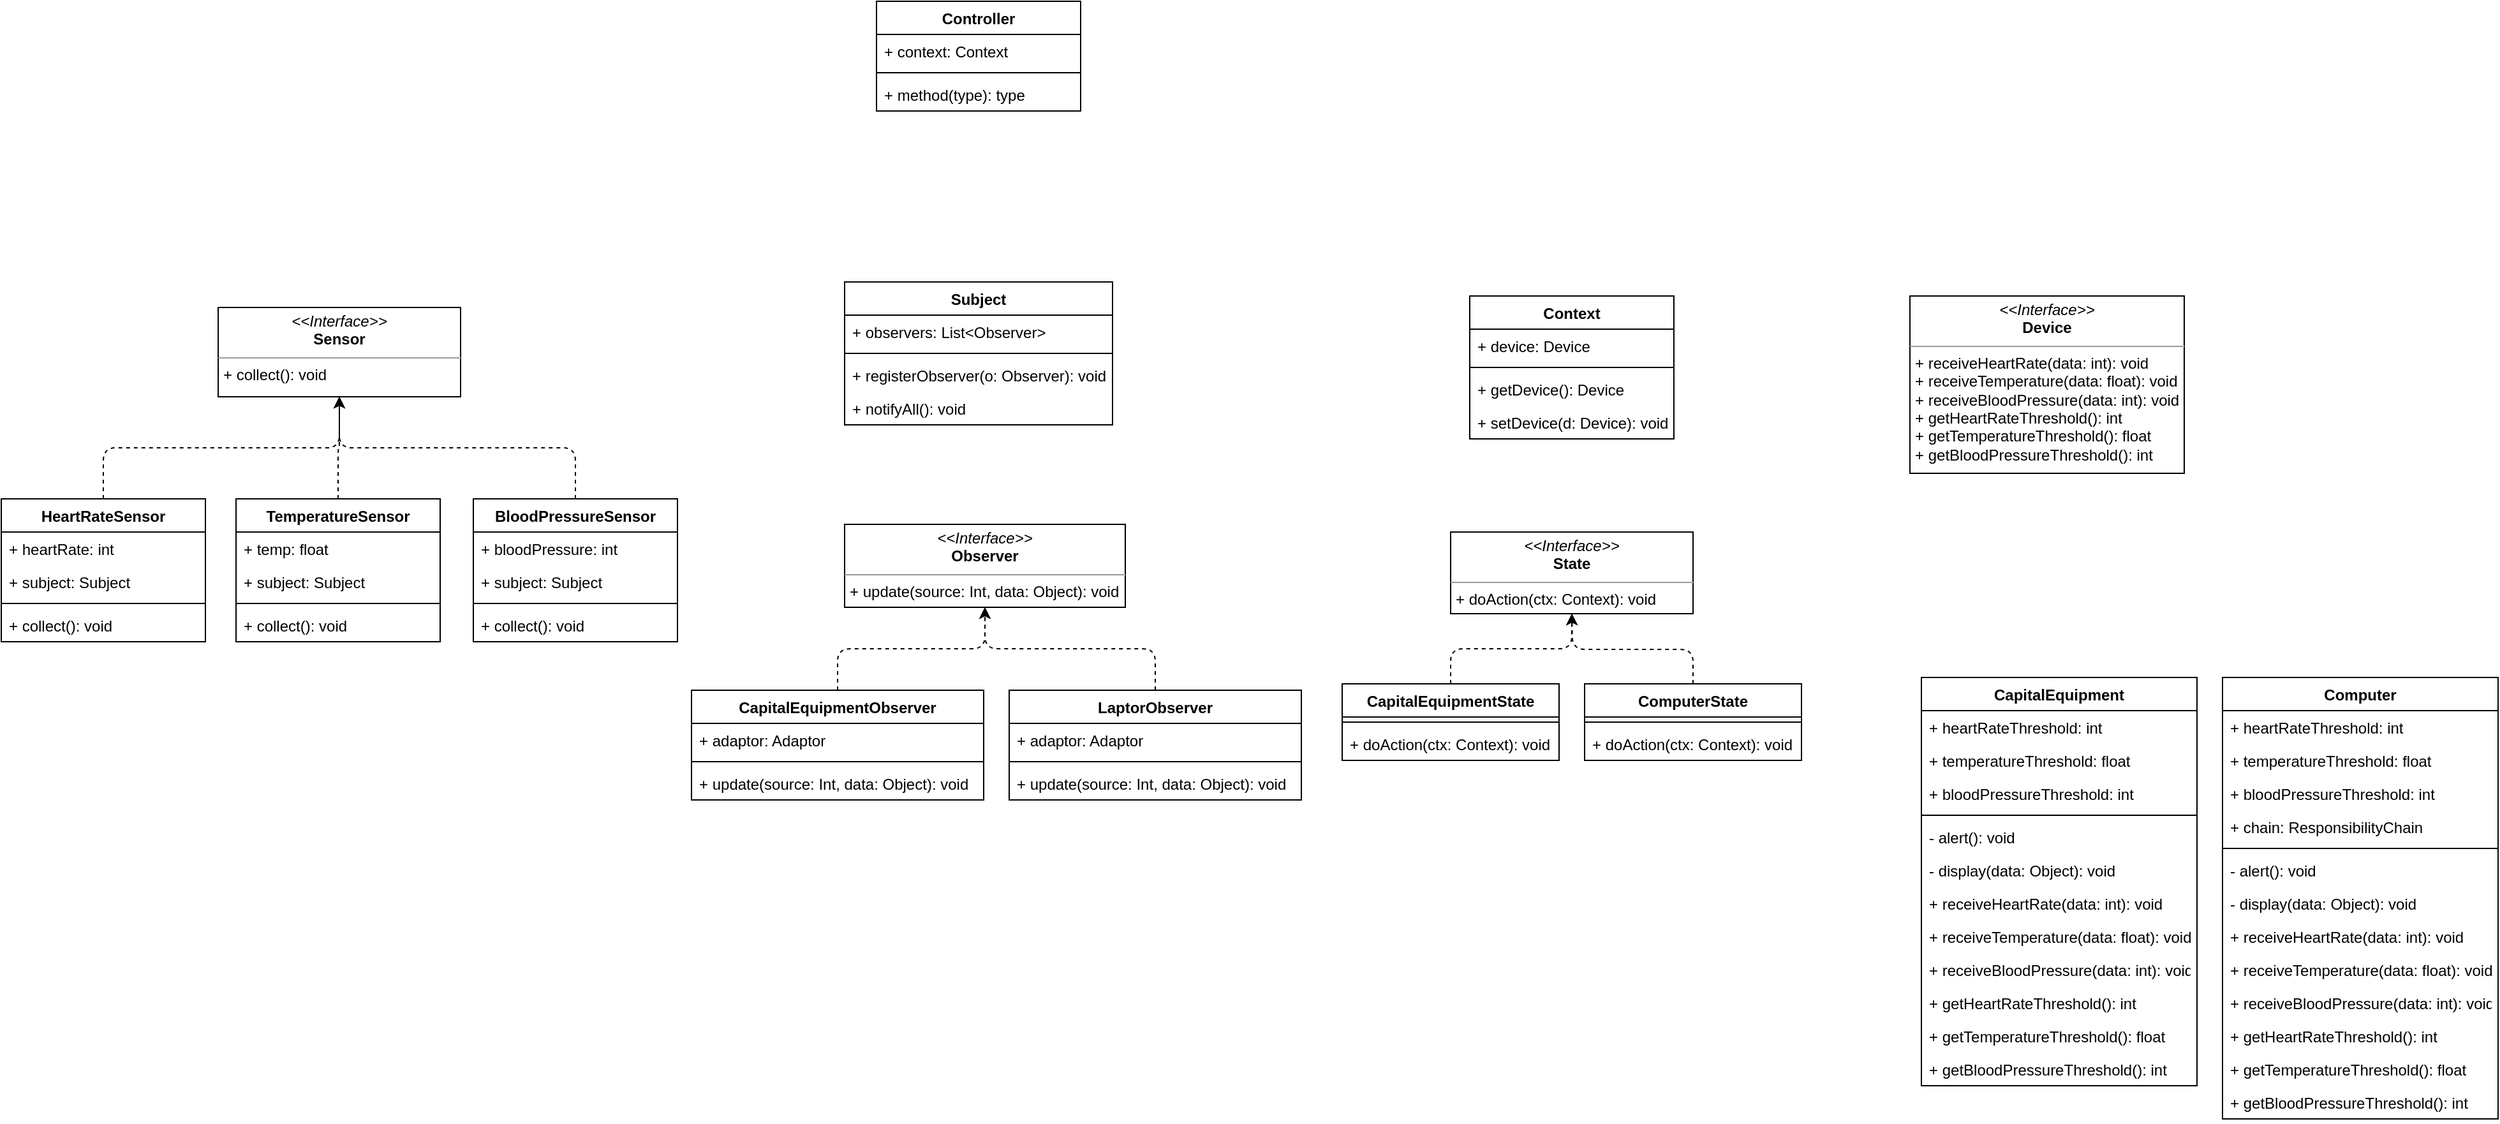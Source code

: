 <mxfile version="15.6.0" type="github">
  <diagram id="F7q7JsbWngAHNbeziKOL" name="Page-1">
    <mxGraphModel dx="1372" dy="801" grid="1" gridSize="10" guides="1" tooltips="1" connect="1" arrows="1" fold="1" page="1" pageScale="1" pageWidth="827" pageHeight="1169" math="0" shadow="0">
      <root>
        <mxCell id="0" />
        <mxCell id="1" parent="0" />
        <mxCell id="9ZqL0mrg8IQNCqWCNvK9-2" value="&lt;p style=&quot;margin: 0px ; margin-top: 4px ; text-align: center&quot;&gt;&lt;i&gt;&amp;lt;&amp;lt;Interface&amp;gt;&amp;gt;&lt;/i&gt;&lt;br&gt;&lt;b&gt;Sensor&lt;/b&gt;&lt;/p&gt;&lt;hr size=&quot;1&quot;&gt;&lt;p style=&quot;margin: 0px ; margin-left: 4px&quot;&gt;+ collect(): void&lt;/p&gt;" style="verticalAlign=top;align=left;overflow=fill;fontSize=12;fontFamily=Helvetica;html=1;" vertex="1" parent="1">
          <mxGeometry x="319" y="260" width="190" height="70" as="geometry" />
        </mxCell>
        <mxCell id="9ZqL0mrg8IQNCqWCNvK9-16" style="edgeStyle=orthogonalEdgeStyle;rounded=1;orthogonalLoop=1;jettySize=auto;html=1;exitX=0.5;exitY=0;exitDx=0;exitDy=0;entryX=0.5;entryY=1;entryDx=0;entryDy=0;dashed=1;" edge="1" parent="1" source="9ZqL0mrg8IQNCqWCNvK9-3" target="9ZqL0mrg8IQNCqWCNvK9-2">
          <mxGeometry relative="1" as="geometry" />
        </mxCell>
        <mxCell id="9ZqL0mrg8IQNCqWCNvK9-3" value="HeartRateSensor" style="swimlane;fontStyle=1;align=center;verticalAlign=top;childLayout=stackLayout;horizontal=1;startSize=26;horizontalStack=0;resizeParent=1;resizeParentMax=0;resizeLast=0;collapsible=1;marginBottom=0;" vertex="1" parent="1">
          <mxGeometry x="149" y="410" width="160" height="112" as="geometry" />
        </mxCell>
        <mxCell id="9ZqL0mrg8IQNCqWCNvK9-19" value="+ heartRate: int" style="text;strokeColor=none;fillColor=none;align=left;verticalAlign=top;spacingLeft=4;spacingRight=4;overflow=hidden;rotatable=0;points=[[0,0.5],[1,0.5]];portConstraint=eastwest;" vertex="1" parent="9ZqL0mrg8IQNCqWCNvK9-3">
          <mxGeometry y="26" width="160" height="26" as="geometry" />
        </mxCell>
        <mxCell id="9ZqL0mrg8IQNCqWCNvK9-4" value="+ subject: Subject" style="text;strokeColor=none;fillColor=none;align=left;verticalAlign=top;spacingLeft=4;spacingRight=4;overflow=hidden;rotatable=0;points=[[0,0.5],[1,0.5]];portConstraint=eastwest;" vertex="1" parent="9ZqL0mrg8IQNCqWCNvK9-3">
          <mxGeometry y="52" width="160" height="26" as="geometry" />
        </mxCell>
        <mxCell id="9ZqL0mrg8IQNCqWCNvK9-5" value="" style="line;strokeWidth=1;fillColor=none;align=left;verticalAlign=middle;spacingTop=-1;spacingLeft=3;spacingRight=3;rotatable=0;labelPosition=right;points=[];portConstraint=eastwest;" vertex="1" parent="9ZqL0mrg8IQNCqWCNvK9-3">
          <mxGeometry y="78" width="160" height="8" as="geometry" />
        </mxCell>
        <mxCell id="9ZqL0mrg8IQNCqWCNvK9-6" value="+ collect(): void" style="text;strokeColor=none;fillColor=none;align=left;verticalAlign=top;spacingLeft=4;spacingRight=4;overflow=hidden;rotatable=0;points=[[0,0.5],[1,0.5]];portConstraint=eastwest;" vertex="1" parent="9ZqL0mrg8IQNCqWCNvK9-3">
          <mxGeometry y="86" width="160" height="26" as="geometry" />
        </mxCell>
        <mxCell id="9ZqL0mrg8IQNCqWCNvK9-17" style="edgeStyle=orthogonalEdgeStyle;rounded=1;orthogonalLoop=1;jettySize=auto;html=1;exitX=0.5;exitY=0;exitDx=0;exitDy=0;entryX=0.5;entryY=1;entryDx=0;entryDy=0;dashed=1;" edge="1" parent="1" source="9ZqL0mrg8IQNCqWCNvK9-8" target="9ZqL0mrg8IQNCqWCNvK9-2">
          <mxGeometry relative="1" as="geometry" />
        </mxCell>
        <mxCell id="9ZqL0mrg8IQNCqWCNvK9-8" value="TemperatureSensor" style="swimlane;fontStyle=1;align=center;verticalAlign=top;childLayout=stackLayout;horizontal=1;startSize=26;horizontalStack=0;resizeParent=1;resizeParentMax=0;resizeLast=0;collapsible=1;marginBottom=0;" vertex="1" parent="1">
          <mxGeometry x="333" y="410" width="160" height="112" as="geometry" />
        </mxCell>
        <mxCell id="9ZqL0mrg8IQNCqWCNvK9-9" value="+ temp: float" style="text;strokeColor=none;fillColor=none;align=left;verticalAlign=top;spacingLeft=4;spacingRight=4;overflow=hidden;rotatable=0;points=[[0,0.5],[1,0.5]];portConstraint=eastwest;" vertex="1" parent="9ZqL0mrg8IQNCqWCNvK9-8">
          <mxGeometry y="26" width="160" height="26" as="geometry" />
        </mxCell>
        <mxCell id="9ZqL0mrg8IQNCqWCNvK9-20" value="+ subject: Subject" style="text;strokeColor=none;fillColor=none;align=left;verticalAlign=top;spacingLeft=4;spacingRight=4;overflow=hidden;rotatable=0;points=[[0,0.5],[1,0.5]];portConstraint=eastwest;" vertex="1" parent="9ZqL0mrg8IQNCqWCNvK9-8">
          <mxGeometry y="52" width="160" height="26" as="geometry" />
        </mxCell>
        <mxCell id="9ZqL0mrg8IQNCqWCNvK9-10" value="" style="line;strokeWidth=1;fillColor=none;align=left;verticalAlign=middle;spacingTop=-1;spacingLeft=3;spacingRight=3;rotatable=0;labelPosition=right;points=[];portConstraint=eastwest;" vertex="1" parent="9ZqL0mrg8IQNCqWCNvK9-8">
          <mxGeometry y="78" width="160" height="8" as="geometry" />
        </mxCell>
        <mxCell id="9ZqL0mrg8IQNCqWCNvK9-11" value="+ collect(): void" style="text;strokeColor=none;fillColor=none;align=left;verticalAlign=top;spacingLeft=4;spacingRight=4;overflow=hidden;rotatable=0;points=[[0,0.5],[1,0.5]];portConstraint=eastwest;" vertex="1" parent="9ZqL0mrg8IQNCqWCNvK9-8">
          <mxGeometry y="86" width="160" height="26" as="geometry" />
        </mxCell>
        <mxCell id="9ZqL0mrg8IQNCqWCNvK9-18" style="edgeStyle=orthogonalEdgeStyle;rounded=1;orthogonalLoop=1;jettySize=auto;html=1;exitX=0.5;exitY=0;exitDx=0;exitDy=0;entryX=0.5;entryY=1;entryDx=0;entryDy=0;dashed=1;" edge="1" parent="1" source="9ZqL0mrg8IQNCqWCNvK9-12" target="9ZqL0mrg8IQNCqWCNvK9-2">
          <mxGeometry relative="1" as="geometry" />
        </mxCell>
        <mxCell id="9ZqL0mrg8IQNCqWCNvK9-12" value="BloodPressureSensor" style="swimlane;fontStyle=1;align=center;verticalAlign=top;childLayout=stackLayout;horizontal=1;startSize=26;horizontalStack=0;resizeParent=1;resizeParentMax=0;resizeLast=0;collapsible=1;marginBottom=0;" vertex="1" parent="1">
          <mxGeometry x="519" y="410" width="160" height="112" as="geometry" />
        </mxCell>
        <mxCell id="9ZqL0mrg8IQNCqWCNvK9-13" value="+ bloodPressure: int" style="text;strokeColor=none;fillColor=none;align=left;verticalAlign=top;spacingLeft=4;spacingRight=4;overflow=hidden;rotatable=0;points=[[0,0.5],[1,0.5]];portConstraint=eastwest;" vertex="1" parent="9ZqL0mrg8IQNCqWCNvK9-12">
          <mxGeometry y="26" width="160" height="26" as="geometry" />
        </mxCell>
        <mxCell id="9ZqL0mrg8IQNCqWCNvK9-21" value="+ subject: Subject" style="text;strokeColor=none;fillColor=none;align=left;verticalAlign=top;spacingLeft=4;spacingRight=4;overflow=hidden;rotatable=0;points=[[0,0.5],[1,0.5]];portConstraint=eastwest;" vertex="1" parent="9ZqL0mrg8IQNCqWCNvK9-12">
          <mxGeometry y="52" width="160" height="26" as="geometry" />
        </mxCell>
        <mxCell id="9ZqL0mrg8IQNCqWCNvK9-14" value="" style="line;strokeWidth=1;fillColor=none;align=left;verticalAlign=middle;spacingTop=-1;spacingLeft=3;spacingRight=3;rotatable=0;labelPosition=right;points=[];portConstraint=eastwest;" vertex="1" parent="9ZqL0mrg8IQNCqWCNvK9-12">
          <mxGeometry y="78" width="160" height="8" as="geometry" />
        </mxCell>
        <mxCell id="9ZqL0mrg8IQNCqWCNvK9-15" value="+ collect(): void" style="text;strokeColor=none;fillColor=none;align=left;verticalAlign=top;spacingLeft=4;spacingRight=4;overflow=hidden;rotatable=0;points=[[0,0.5],[1,0.5]];portConstraint=eastwest;" vertex="1" parent="9ZqL0mrg8IQNCqWCNvK9-12">
          <mxGeometry y="86" width="160" height="26" as="geometry" />
        </mxCell>
        <mxCell id="9ZqL0mrg8IQNCqWCNvK9-22" value="Subject" style="swimlane;fontStyle=1;align=center;verticalAlign=top;childLayout=stackLayout;horizontal=1;startSize=26;horizontalStack=0;resizeParent=1;resizeParentMax=0;resizeLast=0;collapsible=1;marginBottom=0;" vertex="1" parent="1">
          <mxGeometry x="810" y="240" width="210" height="112" as="geometry" />
        </mxCell>
        <mxCell id="9ZqL0mrg8IQNCqWCNvK9-23" value="+ observers: List&lt;Observer&gt;" style="text;strokeColor=none;fillColor=none;align=left;verticalAlign=top;spacingLeft=4;spacingRight=4;overflow=hidden;rotatable=0;points=[[0,0.5],[1,0.5]];portConstraint=eastwest;" vertex="1" parent="9ZqL0mrg8IQNCqWCNvK9-22">
          <mxGeometry y="26" width="210" height="26" as="geometry" />
        </mxCell>
        <mxCell id="9ZqL0mrg8IQNCqWCNvK9-24" value="" style="line;strokeWidth=1;fillColor=none;align=left;verticalAlign=middle;spacingTop=-1;spacingLeft=3;spacingRight=3;rotatable=0;labelPosition=right;points=[];portConstraint=eastwest;" vertex="1" parent="9ZqL0mrg8IQNCqWCNvK9-22">
          <mxGeometry y="52" width="210" height="8" as="geometry" />
        </mxCell>
        <mxCell id="9ZqL0mrg8IQNCqWCNvK9-25" value="+ registerObserver(o: Observer): void" style="text;strokeColor=none;fillColor=none;align=left;verticalAlign=top;spacingLeft=4;spacingRight=4;overflow=hidden;rotatable=0;points=[[0,0.5],[1,0.5]];portConstraint=eastwest;" vertex="1" parent="9ZqL0mrg8IQNCqWCNvK9-22">
          <mxGeometry y="60" width="210" height="26" as="geometry" />
        </mxCell>
        <mxCell id="9ZqL0mrg8IQNCqWCNvK9-27" value="+ notifyAll(): void" style="text;strokeColor=none;fillColor=none;align=left;verticalAlign=top;spacingLeft=4;spacingRight=4;overflow=hidden;rotatable=0;points=[[0,0.5],[1,0.5]];portConstraint=eastwest;" vertex="1" parent="9ZqL0mrg8IQNCqWCNvK9-22">
          <mxGeometry y="86" width="210" height="26" as="geometry" />
        </mxCell>
        <mxCell id="9ZqL0mrg8IQNCqWCNvK9-26" value="&lt;p style=&quot;margin: 0px ; margin-top: 4px ; text-align: center&quot;&gt;&lt;i&gt;&amp;lt;&amp;lt;Interface&amp;gt;&amp;gt;&lt;/i&gt;&lt;br&gt;&lt;b&gt;Observer&lt;/b&gt;&lt;/p&gt;&lt;hr size=&quot;1&quot;&gt;&lt;p style=&quot;margin: 0px ; margin-left: 4px&quot;&gt;+ update(source: Int, data: Object): void&lt;/p&gt;" style="verticalAlign=top;align=left;overflow=fill;fontSize=12;fontFamily=Helvetica;html=1;" vertex="1" parent="1">
          <mxGeometry x="810" y="430" width="220" height="65" as="geometry" />
        </mxCell>
        <mxCell id="9ZqL0mrg8IQNCqWCNvK9-37" style="edgeStyle=orthogonalEdgeStyle;rounded=1;orthogonalLoop=1;jettySize=auto;html=1;exitX=0.5;exitY=0;exitDx=0;exitDy=0;entryX=0.5;entryY=1;entryDx=0;entryDy=0;dashed=1;" edge="1" parent="1" source="9ZqL0mrg8IQNCqWCNvK9-28" target="9ZqL0mrg8IQNCqWCNvK9-26">
          <mxGeometry relative="1" as="geometry" />
        </mxCell>
        <mxCell id="9ZqL0mrg8IQNCqWCNvK9-28" value="CapitalEquipmentObserver" style="swimlane;fontStyle=1;align=center;verticalAlign=top;childLayout=stackLayout;horizontal=1;startSize=26;horizontalStack=0;resizeParent=1;resizeParentMax=0;resizeLast=0;collapsible=1;marginBottom=0;" vertex="1" parent="1">
          <mxGeometry x="690" y="560" width="229" height="86" as="geometry" />
        </mxCell>
        <mxCell id="9ZqL0mrg8IQNCqWCNvK9-29" value="+ adaptor: Adaptor" style="text;strokeColor=none;fillColor=none;align=left;verticalAlign=top;spacingLeft=4;spacingRight=4;overflow=hidden;rotatable=0;points=[[0,0.5],[1,0.5]];portConstraint=eastwest;" vertex="1" parent="9ZqL0mrg8IQNCqWCNvK9-28">
          <mxGeometry y="26" width="229" height="26" as="geometry" />
        </mxCell>
        <mxCell id="9ZqL0mrg8IQNCqWCNvK9-30" value="" style="line;strokeWidth=1;fillColor=none;align=left;verticalAlign=middle;spacingTop=-1;spacingLeft=3;spacingRight=3;rotatable=0;labelPosition=right;points=[];portConstraint=eastwest;" vertex="1" parent="9ZqL0mrg8IQNCqWCNvK9-28">
          <mxGeometry y="52" width="229" height="8" as="geometry" />
        </mxCell>
        <mxCell id="9ZqL0mrg8IQNCqWCNvK9-31" value="+ update(source: Int, data: Object): void" style="text;strokeColor=none;fillColor=none;align=left;verticalAlign=top;spacingLeft=4;spacingRight=4;overflow=hidden;rotatable=0;points=[[0,0.5],[1,0.5]];portConstraint=eastwest;" vertex="1" parent="9ZqL0mrg8IQNCqWCNvK9-28">
          <mxGeometry y="60" width="229" height="26" as="geometry" />
        </mxCell>
        <mxCell id="9ZqL0mrg8IQNCqWCNvK9-38" style="edgeStyle=orthogonalEdgeStyle;rounded=1;orthogonalLoop=1;jettySize=auto;html=1;exitX=0.5;exitY=0;exitDx=0;exitDy=0;dashed=1;entryX=0.5;entryY=1;entryDx=0;entryDy=0;" edge="1" parent="1" source="9ZqL0mrg8IQNCqWCNvK9-32" target="9ZqL0mrg8IQNCqWCNvK9-26">
          <mxGeometry relative="1" as="geometry">
            <mxPoint x="920" y="500" as="targetPoint" />
          </mxGeometry>
        </mxCell>
        <mxCell id="9ZqL0mrg8IQNCqWCNvK9-32" value="LaptorObserver" style="swimlane;fontStyle=1;align=center;verticalAlign=top;childLayout=stackLayout;horizontal=1;startSize=26;horizontalStack=0;resizeParent=1;resizeParentMax=0;resizeLast=0;collapsible=1;marginBottom=0;" vertex="1" parent="1">
          <mxGeometry x="939" y="560" width="229" height="86" as="geometry" />
        </mxCell>
        <mxCell id="9ZqL0mrg8IQNCqWCNvK9-33" value="+ adaptor: Adaptor" style="text;strokeColor=none;fillColor=none;align=left;verticalAlign=top;spacingLeft=4;spacingRight=4;overflow=hidden;rotatable=0;points=[[0,0.5],[1,0.5]];portConstraint=eastwest;" vertex="1" parent="9ZqL0mrg8IQNCqWCNvK9-32">
          <mxGeometry y="26" width="229" height="26" as="geometry" />
        </mxCell>
        <mxCell id="9ZqL0mrg8IQNCqWCNvK9-34" value="" style="line;strokeWidth=1;fillColor=none;align=left;verticalAlign=middle;spacingTop=-1;spacingLeft=3;spacingRight=3;rotatable=0;labelPosition=right;points=[];portConstraint=eastwest;" vertex="1" parent="9ZqL0mrg8IQNCqWCNvK9-32">
          <mxGeometry y="52" width="229" height="8" as="geometry" />
        </mxCell>
        <mxCell id="9ZqL0mrg8IQNCqWCNvK9-35" value="+ update(source: Int, data: Object): void" style="text;strokeColor=none;fillColor=none;align=left;verticalAlign=top;spacingLeft=4;spacingRight=4;overflow=hidden;rotatable=0;points=[[0,0.5],[1,0.5]];portConstraint=eastwest;" vertex="1" parent="9ZqL0mrg8IQNCqWCNvK9-32">
          <mxGeometry y="60" width="229" height="26" as="geometry" />
        </mxCell>
        <mxCell id="9ZqL0mrg8IQNCqWCNvK9-39" value="Context" style="swimlane;fontStyle=1;align=center;verticalAlign=top;childLayout=stackLayout;horizontal=1;startSize=26;horizontalStack=0;resizeParent=1;resizeParentMax=0;resizeLast=0;collapsible=1;marginBottom=0;" vertex="1" parent="1">
          <mxGeometry x="1300" y="251" width="160" height="112" as="geometry" />
        </mxCell>
        <mxCell id="9ZqL0mrg8IQNCqWCNvK9-40" value="+ device: Device" style="text;strokeColor=none;fillColor=none;align=left;verticalAlign=top;spacingLeft=4;spacingRight=4;overflow=hidden;rotatable=0;points=[[0,0.5],[1,0.5]];portConstraint=eastwest;" vertex="1" parent="9ZqL0mrg8IQNCqWCNvK9-39">
          <mxGeometry y="26" width="160" height="26" as="geometry" />
        </mxCell>
        <mxCell id="9ZqL0mrg8IQNCqWCNvK9-41" value="" style="line;strokeWidth=1;fillColor=none;align=left;verticalAlign=middle;spacingTop=-1;spacingLeft=3;spacingRight=3;rotatable=0;labelPosition=right;points=[];portConstraint=eastwest;" vertex="1" parent="9ZqL0mrg8IQNCqWCNvK9-39">
          <mxGeometry y="52" width="160" height="8" as="geometry" />
        </mxCell>
        <mxCell id="9ZqL0mrg8IQNCqWCNvK9-42" value="+ getDevice(): Device" style="text;strokeColor=none;fillColor=none;align=left;verticalAlign=top;spacingLeft=4;spacingRight=4;overflow=hidden;rotatable=0;points=[[0,0.5],[1,0.5]];portConstraint=eastwest;" vertex="1" parent="9ZqL0mrg8IQNCqWCNvK9-39">
          <mxGeometry y="60" width="160" height="26" as="geometry" />
        </mxCell>
        <mxCell id="9ZqL0mrg8IQNCqWCNvK9-43" value="+ setDevice(d: Device): void" style="text;strokeColor=none;fillColor=none;align=left;verticalAlign=top;spacingLeft=4;spacingRight=4;overflow=hidden;rotatable=0;points=[[0,0.5],[1,0.5]];portConstraint=eastwest;" vertex="1" parent="9ZqL0mrg8IQNCqWCNvK9-39">
          <mxGeometry y="86" width="160" height="26" as="geometry" />
        </mxCell>
        <mxCell id="9ZqL0mrg8IQNCqWCNvK9-48" value="&lt;p style=&quot;margin: 0px ; margin-top: 4px ; text-align: center&quot;&gt;&lt;i&gt;&amp;lt;&amp;lt;Interface&amp;gt;&amp;gt;&lt;/i&gt;&lt;br&gt;&lt;b&gt;State&lt;/b&gt;&lt;/p&gt;&lt;hr size=&quot;1&quot;&gt;&lt;p style=&quot;margin: 0px ; margin-left: 4px&quot;&gt;&lt;/p&gt;&lt;p style=&quot;margin: 0px ; margin-left: 4px&quot;&gt;+ doAction(ctx: Context): void&lt;/p&gt;" style="verticalAlign=top;align=left;overflow=fill;fontSize=12;fontFamily=Helvetica;html=1;" vertex="1" parent="1">
          <mxGeometry x="1285" y="436" width="190" height="64" as="geometry" />
        </mxCell>
        <mxCell id="9ZqL0mrg8IQNCqWCNvK9-49" value="Controller" style="swimlane;fontStyle=1;align=center;verticalAlign=top;childLayout=stackLayout;horizontal=1;startSize=26;horizontalStack=0;resizeParent=1;resizeParentMax=0;resizeLast=0;collapsible=1;marginBottom=0;" vertex="1" parent="1">
          <mxGeometry x="835" y="20" width="160" height="86" as="geometry" />
        </mxCell>
        <mxCell id="9ZqL0mrg8IQNCqWCNvK9-50" value="+ context: Context" style="text;strokeColor=none;fillColor=none;align=left;verticalAlign=top;spacingLeft=4;spacingRight=4;overflow=hidden;rotatable=0;points=[[0,0.5],[1,0.5]];portConstraint=eastwest;" vertex="1" parent="9ZqL0mrg8IQNCqWCNvK9-49">
          <mxGeometry y="26" width="160" height="26" as="geometry" />
        </mxCell>
        <mxCell id="9ZqL0mrg8IQNCqWCNvK9-51" value="" style="line;strokeWidth=1;fillColor=none;align=left;verticalAlign=middle;spacingTop=-1;spacingLeft=3;spacingRight=3;rotatable=0;labelPosition=right;points=[];portConstraint=eastwest;" vertex="1" parent="9ZqL0mrg8IQNCqWCNvK9-49">
          <mxGeometry y="52" width="160" height="8" as="geometry" />
        </mxCell>
        <mxCell id="9ZqL0mrg8IQNCqWCNvK9-52" value="+ method(type): type" style="text;strokeColor=none;fillColor=none;align=left;verticalAlign=top;spacingLeft=4;spacingRight=4;overflow=hidden;rotatable=0;points=[[0,0.5],[1,0.5]];portConstraint=eastwest;" vertex="1" parent="9ZqL0mrg8IQNCqWCNvK9-49">
          <mxGeometry y="60" width="160" height="26" as="geometry" />
        </mxCell>
        <mxCell id="9ZqL0mrg8IQNCqWCNvK9-60" style="edgeStyle=orthogonalEdgeStyle;rounded=1;orthogonalLoop=1;jettySize=auto;html=1;exitX=0.5;exitY=0;exitDx=0;exitDy=0;entryX=0.5;entryY=1;entryDx=0;entryDy=0;dashed=1;" edge="1" parent="1" source="9ZqL0mrg8IQNCqWCNvK9-53" target="9ZqL0mrg8IQNCqWCNvK9-48">
          <mxGeometry relative="1" as="geometry" />
        </mxCell>
        <mxCell id="9ZqL0mrg8IQNCqWCNvK9-53" value="CapitalEquipmentState" style="swimlane;fontStyle=1;align=center;verticalAlign=top;childLayout=stackLayout;horizontal=1;startSize=26;horizontalStack=0;resizeParent=1;resizeParentMax=0;resizeLast=0;collapsible=1;marginBottom=0;" vertex="1" parent="1">
          <mxGeometry x="1200" y="555" width="170" height="60" as="geometry" />
        </mxCell>
        <mxCell id="9ZqL0mrg8IQNCqWCNvK9-55" value="" style="line;strokeWidth=1;fillColor=none;align=left;verticalAlign=middle;spacingTop=-1;spacingLeft=3;spacingRight=3;rotatable=0;labelPosition=right;points=[];portConstraint=eastwest;" vertex="1" parent="9ZqL0mrg8IQNCqWCNvK9-53">
          <mxGeometry y="26" width="170" height="8" as="geometry" />
        </mxCell>
        <mxCell id="9ZqL0mrg8IQNCqWCNvK9-56" value="+ doAction(ctx: Context): void" style="text;strokeColor=none;fillColor=none;align=left;verticalAlign=top;spacingLeft=4;spacingRight=4;overflow=hidden;rotatable=0;points=[[0,0.5],[1,0.5]];portConstraint=eastwest;" vertex="1" parent="9ZqL0mrg8IQNCqWCNvK9-53">
          <mxGeometry y="34" width="170" height="26" as="geometry" />
        </mxCell>
        <mxCell id="9ZqL0mrg8IQNCqWCNvK9-61" style="edgeStyle=orthogonalEdgeStyle;rounded=1;orthogonalLoop=1;jettySize=auto;html=1;exitX=0.5;exitY=0;exitDx=0;exitDy=0;dashed=1;" edge="1" parent="1" source="9ZqL0mrg8IQNCqWCNvK9-57">
          <mxGeometry relative="1" as="geometry">
            <mxPoint x="1380" y="500" as="targetPoint" />
          </mxGeometry>
        </mxCell>
        <mxCell id="9ZqL0mrg8IQNCqWCNvK9-57" value="ComputerState" style="swimlane;fontStyle=1;align=center;verticalAlign=top;childLayout=stackLayout;horizontal=1;startSize=26;horizontalStack=0;resizeParent=1;resizeParentMax=0;resizeLast=0;collapsible=1;marginBottom=0;" vertex="1" parent="1">
          <mxGeometry x="1390" y="555" width="170" height="60" as="geometry" />
        </mxCell>
        <mxCell id="9ZqL0mrg8IQNCqWCNvK9-58" value="" style="line;strokeWidth=1;fillColor=none;align=left;verticalAlign=middle;spacingTop=-1;spacingLeft=3;spacingRight=3;rotatable=0;labelPosition=right;points=[];portConstraint=eastwest;" vertex="1" parent="9ZqL0mrg8IQNCqWCNvK9-57">
          <mxGeometry y="26" width="170" height="8" as="geometry" />
        </mxCell>
        <mxCell id="9ZqL0mrg8IQNCqWCNvK9-59" value="+ doAction(ctx: Context): void" style="text;strokeColor=none;fillColor=none;align=left;verticalAlign=top;spacingLeft=4;spacingRight=4;overflow=hidden;rotatable=0;points=[[0,0.5],[1,0.5]];portConstraint=eastwest;" vertex="1" parent="9ZqL0mrg8IQNCqWCNvK9-57">
          <mxGeometry y="34" width="170" height="26" as="geometry" />
        </mxCell>
        <mxCell id="9ZqL0mrg8IQNCqWCNvK9-62" value="CapitalEquipment" style="swimlane;fontStyle=1;align=center;verticalAlign=top;childLayout=stackLayout;horizontal=1;startSize=26;horizontalStack=0;resizeParent=1;resizeParentMax=0;resizeLast=0;collapsible=1;marginBottom=0;" vertex="1" parent="1">
          <mxGeometry x="1654" y="550" width="216" height="320" as="geometry" />
        </mxCell>
        <mxCell id="9ZqL0mrg8IQNCqWCNvK9-63" value="+ heartRateThreshold: int" style="text;strokeColor=none;fillColor=none;align=left;verticalAlign=top;spacingLeft=4;spacingRight=4;overflow=hidden;rotatable=0;points=[[0,0.5],[1,0.5]];portConstraint=eastwest;" vertex="1" parent="9ZqL0mrg8IQNCqWCNvK9-62">
          <mxGeometry y="26" width="216" height="26" as="geometry" />
        </mxCell>
        <mxCell id="9ZqL0mrg8IQNCqWCNvK9-70" value="+ temperatureThreshold: float" style="text;strokeColor=none;fillColor=none;align=left;verticalAlign=top;spacingLeft=4;spacingRight=4;overflow=hidden;rotatable=0;points=[[0,0.5],[1,0.5]];portConstraint=eastwest;" vertex="1" parent="9ZqL0mrg8IQNCqWCNvK9-62">
          <mxGeometry y="52" width="216" height="26" as="geometry" />
        </mxCell>
        <mxCell id="9ZqL0mrg8IQNCqWCNvK9-69" value="+ bloodPressureThreshold: int" style="text;strokeColor=none;fillColor=none;align=left;verticalAlign=top;spacingLeft=4;spacingRight=4;overflow=hidden;rotatable=0;points=[[0,0.5],[1,0.5]];portConstraint=eastwest;" vertex="1" parent="9ZqL0mrg8IQNCqWCNvK9-62">
          <mxGeometry y="78" width="216" height="26" as="geometry" />
        </mxCell>
        <mxCell id="9ZqL0mrg8IQNCqWCNvK9-64" value="" style="line;strokeWidth=1;fillColor=none;align=left;verticalAlign=middle;spacingTop=-1;spacingLeft=3;spacingRight=3;rotatable=0;labelPosition=right;points=[];portConstraint=eastwest;" vertex="1" parent="9ZqL0mrg8IQNCqWCNvK9-62">
          <mxGeometry y="104" width="216" height="8" as="geometry" />
        </mxCell>
        <mxCell id="9ZqL0mrg8IQNCqWCNvK9-74" value="- alert(): void" style="text;strokeColor=none;fillColor=none;align=left;verticalAlign=top;spacingLeft=4;spacingRight=4;overflow=hidden;rotatable=0;points=[[0,0.5],[1,0.5]];portConstraint=eastwest;" vertex="1" parent="9ZqL0mrg8IQNCqWCNvK9-62">
          <mxGeometry y="112" width="216" height="26" as="geometry" />
        </mxCell>
        <mxCell id="9ZqL0mrg8IQNCqWCNvK9-75" value="- display(data: Object): void" style="text;strokeColor=none;fillColor=none;align=left;verticalAlign=top;spacingLeft=4;spacingRight=4;overflow=hidden;rotatable=0;points=[[0,0.5],[1,0.5]];portConstraint=eastwest;" vertex="1" parent="9ZqL0mrg8IQNCqWCNvK9-62">
          <mxGeometry y="138" width="216" height="26" as="geometry" />
        </mxCell>
        <mxCell id="9ZqL0mrg8IQNCqWCNvK9-67" value="+ receiveHeartRate(data: int): void" style="text;strokeColor=none;fillColor=none;align=left;verticalAlign=top;spacingLeft=4;spacingRight=4;overflow=hidden;rotatable=0;points=[[0,0.5],[1,0.5]];portConstraint=eastwest;" vertex="1" parent="9ZqL0mrg8IQNCqWCNvK9-62">
          <mxGeometry y="164" width="216" height="26" as="geometry" />
        </mxCell>
        <mxCell id="9ZqL0mrg8IQNCqWCNvK9-68" value="+ receiveTemperature(data: float): void&#xa;&#xa;" style="text;strokeColor=none;fillColor=none;align=left;verticalAlign=top;spacingLeft=4;spacingRight=4;overflow=hidden;rotatable=0;points=[[0,0.5],[1,0.5]];portConstraint=eastwest;" vertex="1" parent="9ZqL0mrg8IQNCqWCNvK9-62">
          <mxGeometry y="190" width="216" height="26" as="geometry" />
        </mxCell>
        <mxCell id="9ZqL0mrg8IQNCqWCNvK9-71" value="+ receiveBloodPressure(data: int): void" style="text;strokeColor=none;fillColor=none;align=left;verticalAlign=top;spacingLeft=4;spacingRight=4;overflow=hidden;rotatable=0;points=[[0,0.5],[1,0.5]];portConstraint=eastwest;" vertex="1" parent="9ZqL0mrg8IQNCqWCNvK9-62">
          <mxGeometry y="216" width="216" height="26" as="geometry" />
        </mxCell>
        <mxCell id="9ZqL0mrg8IQNCqWCNvK9-65" value="+ getHeartRateThreshold(): int" style="text;strokeColor=none;fillColor=none;align=left;verticalAlign=top;spacingLeft=4;spacingRight=4;overflow=hidden;rotatable=0;points=[[0,0.5],[1,0.5]];portConstraint=eastwest;" vertex="1" parent="9ZqL0mrg8IQNCqWCNvK9-62">
          <mxGeometry y="242" width="216" height="26" as="geometry" />
        </mxCell>
        <mxCell id="9ZqL0mrg8IQNCqWCNvK9-73" value="+ getTemperatureThreshold(): float" style="text;strokeColor=none;fillColor=none;align=left;verticalAlign=top;spacingLeft=4;spacingRight=4;overflow=hidden;rotatable=0;points=[[0,0.5],[1,0.5]];portConstraint=eastwest;" vertex="1" parent="9ZqL0mrg8IQNCqWCNvK9-62">
          <mxGeometry y="268" width="216" height="26" as="geometry" />
        </mxCell>
        <mxCell id="9ZqL0mrg8IQNCqWCNvK9-72" value="+ getBloodPressureThreshold(): int" style="text;strokeColor=none;fillColor=none;align=left;verticalAlign=top;spacingLeft=4;spacingRight=4;overflow=hidden;rotatable=0;points=[[0,0.5],[1,0.5]];portConstraint=eastwest;" vertex="1" parent="9ZqL0mrg8IQNCqWCNvK9-62">
          <mxGeometry y="294" width="216" height="26" as="geometry" />
        </mxCell>
        <mxCell id="9ZqL0mrg8IQNCqWCNvK9-66" value="&lt;p style=&quot;margin: 0px ; margin-top: 4px ; text-align: center&quot;&gt;&lt;i&gt;&amp;lt;&amp;lt;Interface&amp;gt;&amp;gt;&lt;/i&gt;&lt;br&gt;&lt;b&gt;Device&lt;/b&gt;&lt;/p&gt;&lt;hr size=&quot;1&quot;&gt;&lt;p style=&quot;margin: 0px ; margin-left: 4px&quot;&gt;&lt;/p&gt;&lt;p style=&quot;margin: 0px ; margin-left: 4px&quot;&gt;+ receiveHeartRate(data: int): void&lt;br&gt;&lt;/p&gt;&lt;p style=&quot;margin: 0px ; margin-left: 4px&quot;&gt;+ receiveTemperature(data: float): void&lt;br&gt;&lt;/p&gt;&lt;p style=&quot;margin: 0px ; margin-left: 4px&quot;&gt;+ receiveBloodPressure(data: int): void&lt;br&gt;&lt;/p&gt;&lt;p style=&quot;margin: 0px ; margin-left: 4px&quot;&gt;+ getHeartRateThreshold(): int&lt;/p&gt;&lt;p style=&quot;margin: 0px ; margin-left: 4px&quot;&gt;+ getTemperatureThreshold(): float&lt;br&gt;&lt;/p&gt;&lt;p style=&quot;margin: 0px ; margin-left: 4px&quot;&gt;+ getBloodPressureThreshold(): int&lt;br&gt;&lt;/p&gt;" style="verticalAlign=top;align=left;overflow=fill;fontSize=12;fontFamily=Helvetica;html=1;" vertex="1" parent="1">
          <mxGeometry x="1645" y="251" width="215" height="139" as="geometry" />
        </mxCell>
        <mxCell id="9ZqL0mrg8IQNCqWCNvK9-76" value="Computer" style="swimlane;fontStyle=1;align=center;verticalAlign=top;childLayout=stackLayout;horizontal=1;startSize=26;horizontalStack=0;resizeParent=1;resizeParentMax=0;resizeLast=0;collapsible=1;marginBottom=0;" vertex="1" parent="1">
          <mxGeometry x="1890" y="550" width="216" height="346" as="geometry" />
        </mxCell>
        <mxCell id="9ZqL0mrg8IQNCqWCNvK9-77" value="+ heartRateThreshold: int" style="text;strokeColor=none;fillColor=none;align=left;verticalAlign=top;spacingLeft=4;spacingRight=4;overflow=hidden;rotatable=0;points=[[0,0.5],[1,0.5]];portConstraint=eastwest;" vertex="1" parent="9ZqL0mrg8IQNCqWCNvK9-76">
          <mxGeometry y="26" width="216" height="26" as="geometry" />
        </mxCell>
        <mxCell id="9ZqL0mrg8IQNCqWCNvK9-78" value="+ temperatureThreshold: float" style="text;strokeColor=none;fillColor=none;align=left;verticalAlign=top;spacingLeft=4;spacingRight=4;overflow=hidden;rotatable=0;points=[[0,0.5],[1,0.5]];portConstraint=eastwest;" vertex="1" parent="9ZqL0mrg8IQNCqWCNvK9-76">
          <mxGeometry y="52" width="216" height="26" as="geometry" />
        </mxCell>
        <mxCell id="9ZqL0mrg8IQNCqWCNvK9-89" value="+ bloodPressureThreshold: int" style="text;strokeColor=none;fillColor=none;align=left;verticalAlign=top;spacingLeft=4;spacingRight=4;overflow=hidden;rotatable=0;points=[[0,0.5],[1,0.5]];portConstraint=eastwest;" vertex="1" parent="9ZqL0mrg8IQNCqWCNvK9-76">
          <mxGeometry y="78" width="216" height="26" as="geometry" />
        </mxCell>
        <mxCell id="9ZqL0mrg8IQNCqWCNvK9-79" value="+ chain: ResponsibilityChain" style="text;strokeColor=none;fillColor=none;align=left;verticalAlign=top;spacingLeft=4;spacingRight=4;overflow=hidden;rotatable=0;points=[[0,0.5],[1,0.5]];portConstraint=eastwest;" vertex="1" parent="9ZqL0mrg8IQNCqWCNvK9-76">
          <mxGeometry y="104" width="216" height="26" as="geometry" />
        </mxCell>
        <mxCell id="9ZqL0mrg8IQNCqWCNvK9-80" value="" style="line;strokeWidth=1;fillColor=none;align=left;verticalAlign=middle;spacingTop=-1;spacingLeft=3;spacingRight=3;rotatable=0;labelPosition=right;points=[];portConstraint=eastwest;" vertex="1" parent="9ZqL0mrg8IQNCqWCNvK9-76">
          <mxGeometry y="130" width="216" height="8" as="geometry" />
        </mxCell>
        <mxCell id="9ZqL0mrg8IQNCqWCNvK9-81" value="- alert(): void" style="text;strokeColor=none;fillColor=none;align=left;verticalAlign=top;spacingLeft=4;spacingRight=4;overflow=hidden;rotatable=0;points=[[0,0.5],[1,0.5]];portConstraint=eastwest;" vertex="1" parent="9ZqL0mrg8IQNCqWCNvK9-76">
          <mxGeometry y="138" width="216" height="26" as="geometry" />
        </mxCell>
        <mxCell id="9ZqL0mrg8IQNCqWCNvK9-82" value="- display(data: Object): void" style="text;strokeColor=none;fillColor=none;align=left;verticalAlign=top;spacingLeft=4;spacingRight=4;overflow=hidden;rotatable=0;points=[[0,0.5],[1,0.5]];portConstraint=eastwest;" vertex="1" parent="9ZqL0mrg8IQNCqWCNvK9-76">
          <mxGeometry y="164" width="216" height="26" as="geometry" />
        </mxCell>
        <mxCell id="9ZqL0mrg8IQNCqWCNvK9-83" value="+ receiveHeartRate(data: int): void" style="text;strokeColor=none;fillColor=none;align=left;verticalAlign=top;spacingLeft=4;spacingRight=4;overflow=hidden;rotatable=0;points=[[0,0.5],[1,0.5]];portConstraint=eastwest;" vertex="1" parent="9ZqL0mrg8IQNCqWCNvK9-76">
          <mxGeometry y="190" width="216" height="26" as="geometry" />
        </mxCell>
        <mxCell id="9ZqL0mrg8IQNCqWCNvK9-84" value="+ receiveTemperature(data: float): void&#xa;&#xa;" style="text;strokeColor=none;fillColor=none;align=left;verticalAlign=top;spacingLeft=4;spacingRight=4;overflow=hidden;rotatable=0;points=[[0,0.5],[1,0.5]];portConstraint=eastwest;" vertex="1" parent="9ZqL0mrg8IQNCqWCNvK9-76">
          <mxGeometry y="216" width="216" height="26" as="geometry" />
        </mxCell>
        <mxCell id="9ZqL0mrg8IQNCqWCNvK9-85" value="+ receiveBloodPressure(data: int): void" style="text;strokeColor=none;fillColor=none;align=left;verticalAlign=top;spacingLeft=4;spacingRight=4;overflow=hidden;rotatable=0;points=[[0,0.5],[1,0.5]];portConstraint=eastwest;" vertex="1" parent="9ZqL0mrg8IQNCqWCNvK9-76">
          <mxGeometry y="242" width="216" height="26" as="geometry" />
        </mxCell>
        <mxCell id="9ZqL0mrg8IQNCqWCNvK9-86" value="+ getHeartRateThreshold(): int" style="text;strokeColor=none;fillColor=none;align=left;verticalAlign=top;spacingLeft=4;spacingRight=4;overflow=hidden;rotatable=0;points=[[0,0.5],[1,0.5]];portConstraint=eastwest;" vertex="1" parent="9ZqL0mrg8IQNCqWCNvK9-76">
          <mxGeometry y="268" width="216" height="26" as="geometry" />
        </mxCell>
        <mxCell id="9ZqL0mrg8IQNCqWCNvK9-87" value="+ getTemperatureThreshold(): float" style="text;strokeColor=none;fillColor=none;align=left;verticalAlign=top;spacingLeft=4;spacingRight=4;overflow=hidden;rotatable=0;points=[[0,0.5],[1,0.5]];portConstraint=eastwest;" vertex="1" parent="9ZqL0mrg8IQNCqWCNvK9-76">
          <mxGeometry y="294" width="216" height="26" as="geometry" />
        </mxCell>
        <mxCell id="9ZqL0mrg8IQNCqWCNvK9-88" value="+ getBloodPressureThreshold(): int" style="text;strokeColor=none;fillColor=none;align=left;verticalAlign=top;spacingLeft=4;spacingRight=4;overflow=hidden;rotatable=0;points=[[0,0.5],[1,0.5]];portConstraint=eastwest;" vertex="1" parent="9ZqL0mrg8IQNCqWCNvK9-76">
          <mxGeometry y="320" width="216" height="26" as="geometry" />
        </mxCell>
      </root>
    </mxGraphModel>
  </diagram>
</mxfile>

